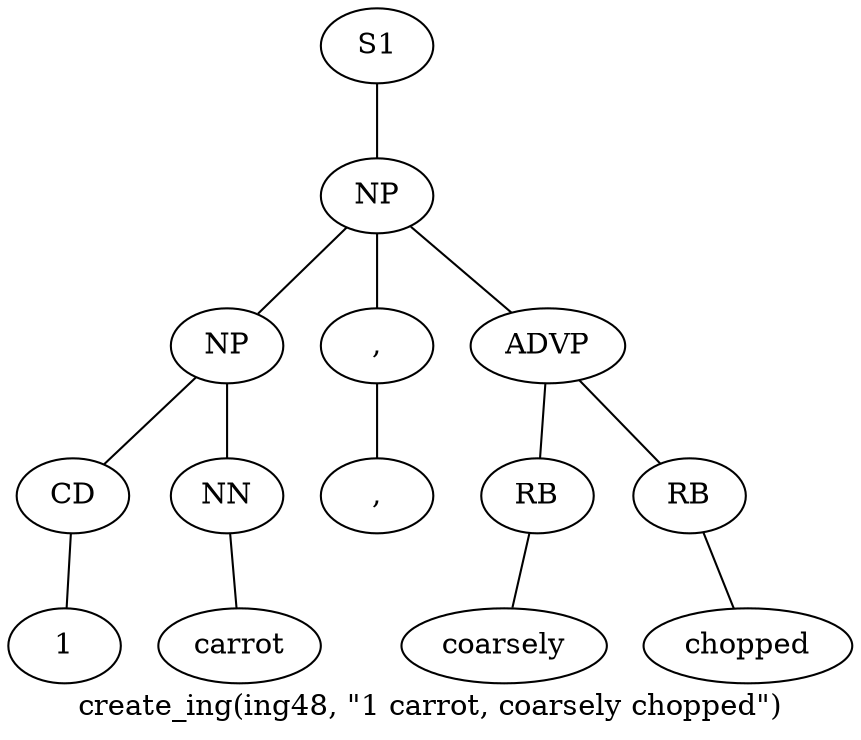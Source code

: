 graph SyntaxGraph {
	label = "create_ing(ing48, \"1 carrot, coarsely chopped\")";
	Node0 [label="S1"];
	Node1 [label="NP"];
	Node2 [label="NP"];
	Node3 [label="CD"];
	Node4 [label="1"];
	Node5 [label="NN"];
	Node6 [label="carrot"];
	Node7 [label=","];
	Node8 [label=","];
	Node9 [label="ADVP"];
	Node10 [label="RB"];
	Node11 [label="coarsely"];
	Node12 [label="RB"];
	Node13 [label="chopped"];

	Node0 -- Node1;
	Node1 -- Node2;
	Node1 -- Node7;
	Node1 -- Node9;
	Node2 -- Node3;
	Node2 -- Node5;
	Node3 -- Node4;
	Node5 -- Node6;
	Node7 -- Node8;
	Node9 -- Node10;
	Node9 -- Node12;
	Node10 -- Node11;
	Node12 -- Node13;
}